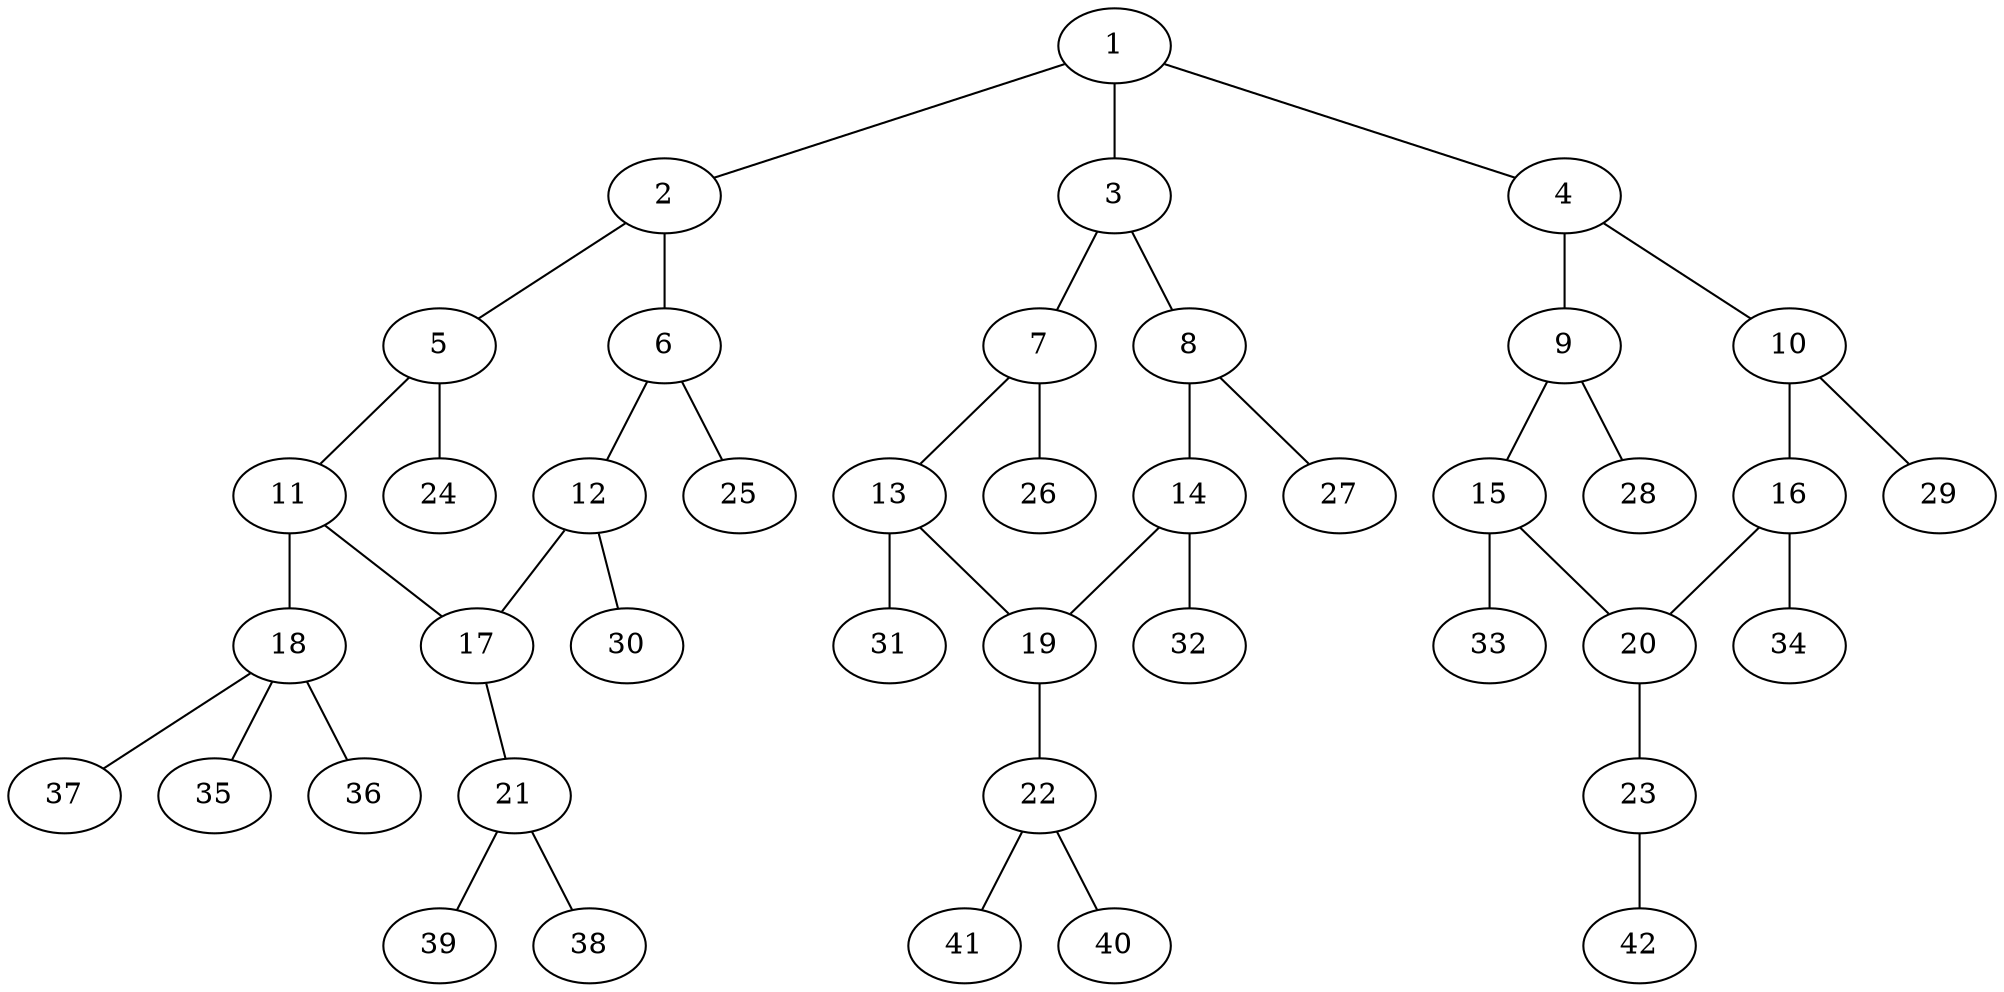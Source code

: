 graph molecule_4025 {
	1	 [chem=C];
	2	 [chem=C];
	1 -- 2	 [valence=1];
	3	 [chem=C];
	1 -- 3	 [valence=1];
	4	 [chem=C];
	1 -- 4	 [valence=2];
	5	 [chem=C];
	2 -- 5	 [valence=1];
	6	 [chem=C];
	2 -- 6	 [valence=2];
	7	 [chem=C];
	3 -- 7	 [valence=2];
	8	 [chem=C];
	3 -- 8	 [valence=1];
	9	 [chem=C];
	4 -- 9	 [valence=1];
	10	 [chem=C];
	4 -- 10	 [valence=1];
	11	 [chem=C];
	5 -- 11	 [valence=2];
	24	 [chem=H];
	5 -- 24	 [valence=1];
	12	 [chem=C];
	6 -- 12	 [valence=1];
	25	 [chem=H];
	6 -- 25	 [valence=1];
	13	 [chem=C];
	7 -- 13	 [valence=1];
	26	 [chem=H];
	7 -- 26	 [valence=1];
	14	 [chem=C];
	8 -- 14	 [valence=2];
	27	 [chem=H];
	8 -- 27	 [valence=1];
	15	 [chem=C];
	9 -- 15	 [valence=2];
	28	 [chem=H];
	9 -- 28	 [valence=1];
	16	 [chem=C];
	10 -- 16	 [valence=2];
	29	 [chem=H];
	10 -- 29	 [valence=1];
	17	 [chem=C];
	11 -- 17	 [valence=1];
	18	 [chem=C];
	11 -- 18	 [valence=1];
	12 -- 17	 [valence=2];
	30	 [chem=H];
	12 -- 30	 [valence=1];
	19	 [chem=C];
	13 -- 19	 [valence=2];
	31	 [chem=H];
	13 -- 31	 [valence=1];
	14 -- 19	 [valence=1];
	32	 [chem=H];
	14 -- 32	 [valence=1];
	20	 [chem=C];
	15 -- 20	 [valence=1];
	33	 [chem=H];
	15 -- 33	 [valence=1];
	16 -- 20	 [valence=1];
	34	 [chem=H];
	16 -- 34	 [valence=1];
	21	 [chem=N];
	17 -- 21	 [valence=1];
	35	 [chem=H];
	18 -- 35	 [valence=1];
	36	 [chem=H];
	18 -- 36	 [valence=1];
	37	 [chem=H];
	18 -- 37	 [valence=1];
	22	 [chem=N];
	19 -- 22	 [valence=1];
	23	 [chem=N];
	20 -- 23	 [valence=2];
	38	 [chem=H];
	21 -- 38	 [valence=1];
	39	 [chem=H];
	21 -- 39	 [valence=1];
	40	 [chem=H];
	22 -- 40	 [valence=1];
	41	 [chem=H];
	22 -- 41	 [valence=1];
	42	 [chem=H];
	23 -- 42	 [valence=1];
}
